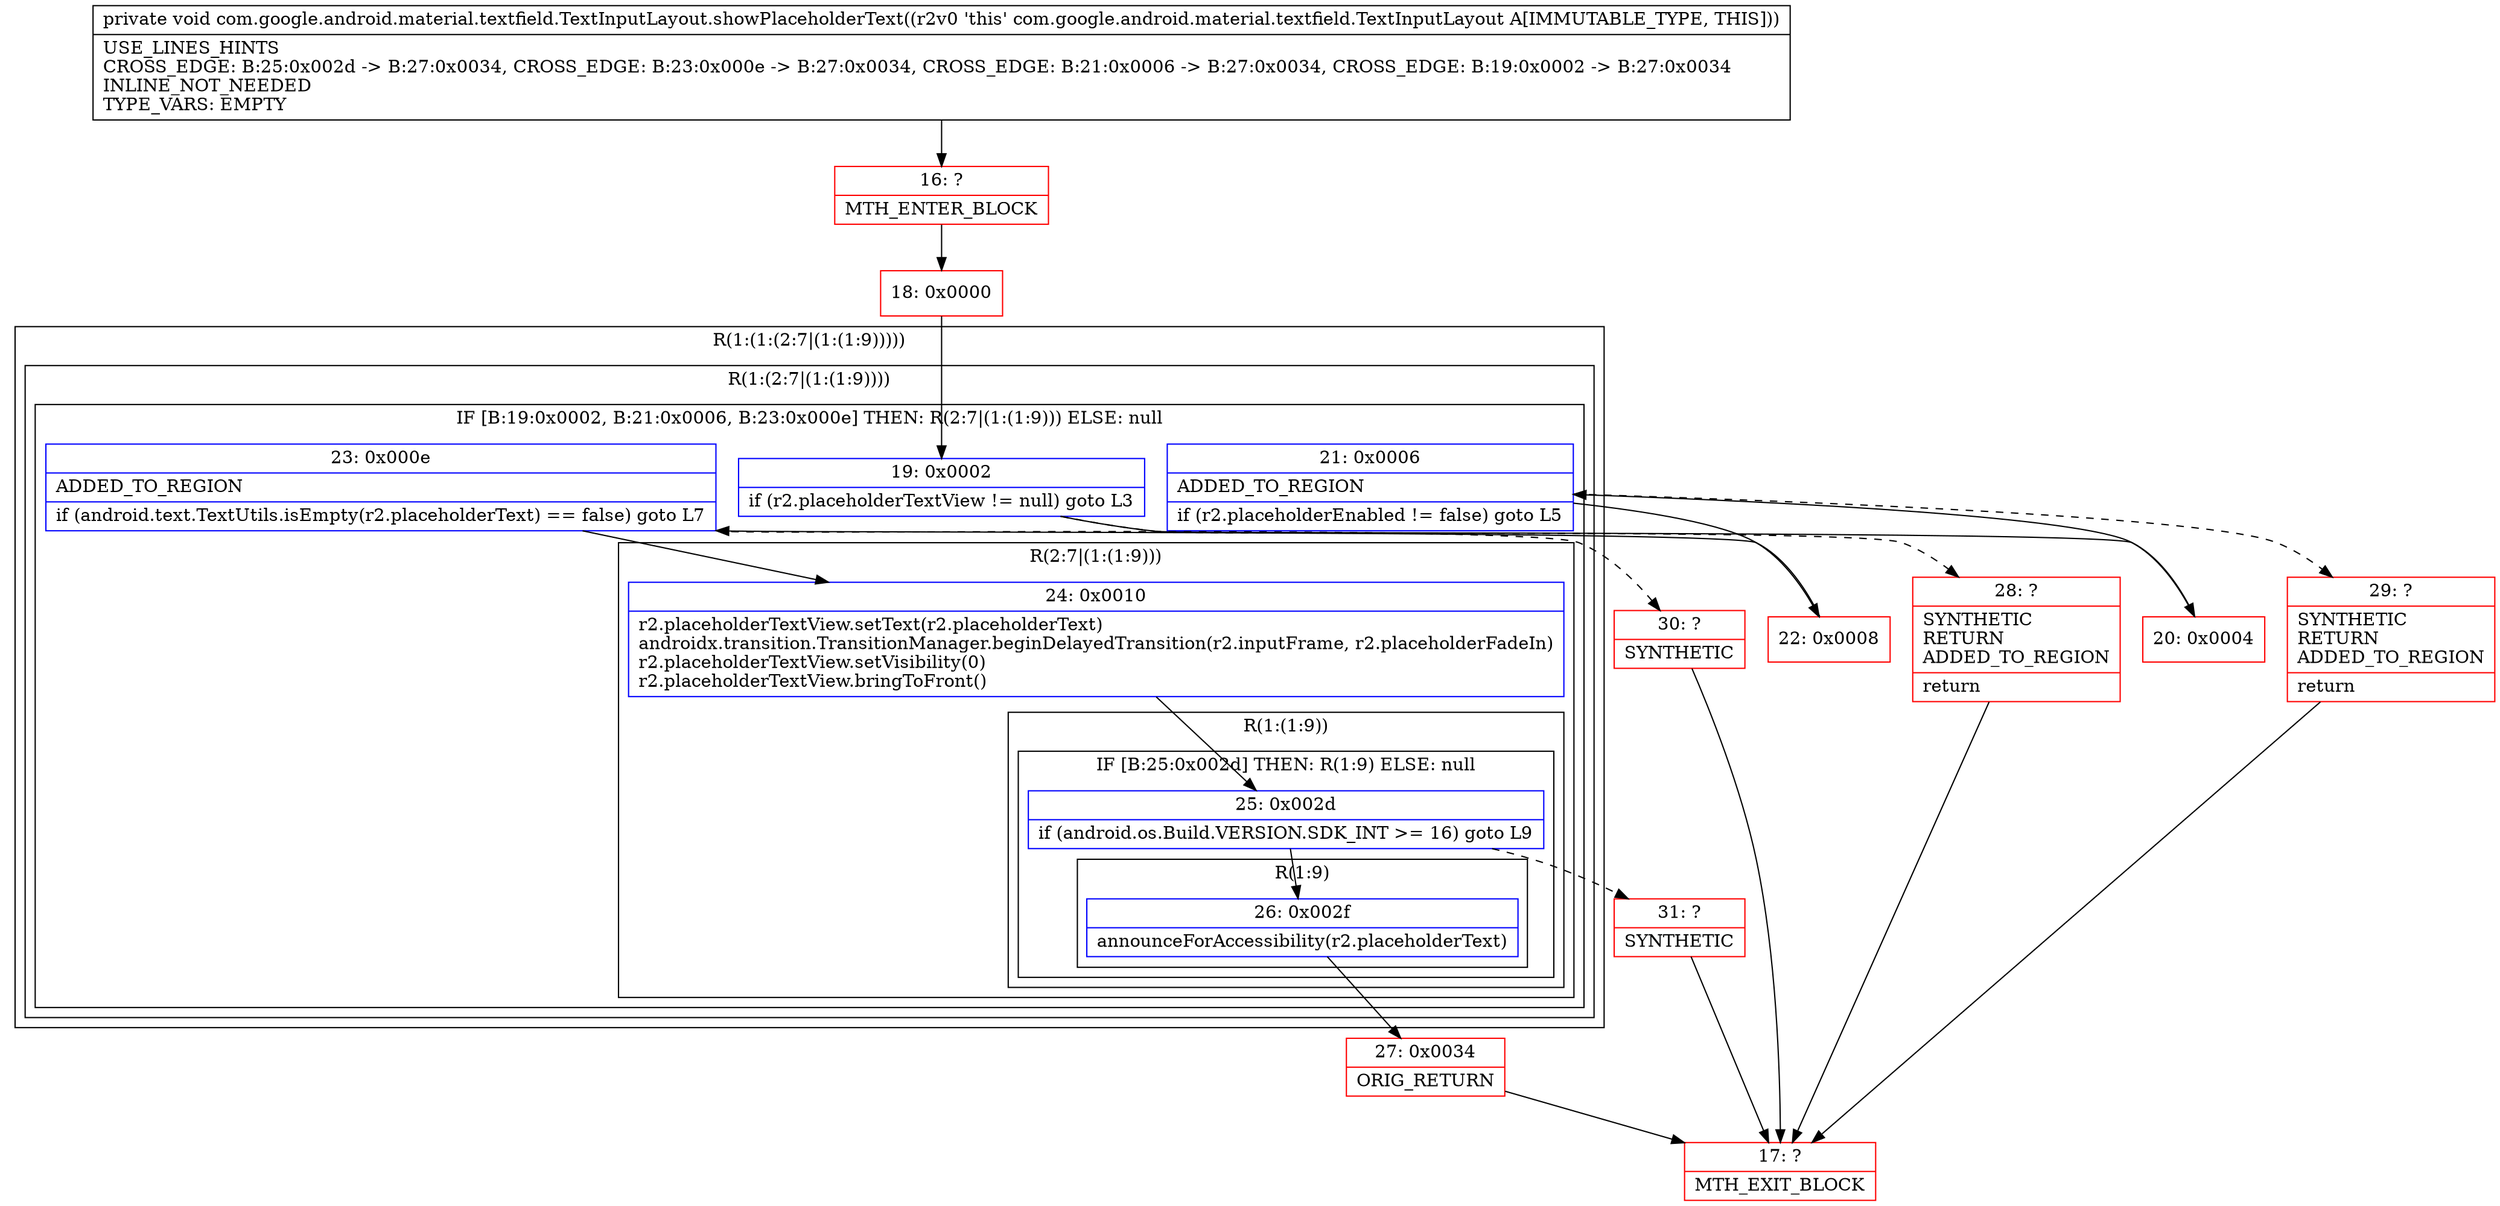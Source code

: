 digraph "CFG forcom.google.android.material.textfield.TextInputLayout.showPlaceholderText()V" {
subgraph cluster_Region_972546011 {
label = "R(1:(1:(2:7|(1:(1:9)))))";
node [shape=record,color=blue];
subgraph cluster_Region_1089708272 {
label = "R(1:(2:7|(1:(1:9))))";
node [shape=record,color=blue];
subgraph cluster_IfRegion_1443230153 {
label = "IF [B:19:0x0002, B:21:0x0006, B:23:0x000e] THEN: R(2:7|(1:(1:9))) ELSE: null";
node [shape=record,color=blue];
Node_19 [shape=record,label="{19\:\ 0x0002|if (r2.placeholderTextView != null) goto L3\l}"];
Node_21 [shape=record,label="{21\:\ 0x0006|ADDED_TO_REGION\l|if (r2.placeholderEnabled != false) goto L5\l}"];
Node_23 [shape=record,label="{23\:\ 0x000e|ADDED_TO_REGION\l|if (android.text.TextUtils.isEmpty(r2.placeholderText) == false) goto L7\l}"];
subgraph cluster_Region_438051741 {
label = "R(2:7|(1:(1:9)))";
node [shape=record,color=blue];
Node_24 [shape=record,label="{24\:\ 0x0010|r2.placeholderTextView.setText(r2.placeholderText)\landroidx.transition.TransitionManager.beginDelayedTransition(r2.inputFrame, r2.placeholderFadeIn)\lr2.placeholderTextView.setVisibility(0)\lr2.placeholderTextView.bringToFront()\l}"];
subgraph cluster_Region_496123394 {
label = "R(1:(1:9))";
node [shape=record,color=blue];
subgraph cluster_IfRegion_1086056800 {
label = "IF [B:25:0x002d] THEN: R(1:9) ELSE: null";
node [shape=record,color=blue];
Node_25 [shape=record,label="{25\:\ 0x002d|if (android.os.Build.VERSION.SDK_INT \>= 16) goto L9\l}"];
subgraph cluster_Region_969523975 {
label = "R(1:9)";
node [shape=record,color=blue];
Node_26 [shape=record,label="{26\:\ 0x002f|announceForAccessibility(r2.placeholderText)\l}"];
}
}
}
}
}
}
}
Node_16 [shape=record,color=red,label="{16\:\ ?|MTH_ENTER_BLOCK\l}"];
Node_18 [shape=record,color=red,label="{18\:\ 0x0000}"];
Node_20 [shape=record,color=red,label="{20\:\ 0x0004}"];
Node_22 [shape=record,color=red,label="{22\:\ 0x0008}"];
Node_27 [shape=record,color=red,label="{27\:\ 0x0034|ORIG_RETURN\l}"];
Node_17 [shape=record,color=red,label="{17\:\ ?|MTH_EXIT_BLOCK\l}"];
Node_31 [shape=record,color=red,label="{31\:\ ?|SYNTHETIC\l}"];
Node_30 [shape=record,color=red,label="{30\:\ ?|SYNTHETIC\l}"];
Node_29 [shape=record,color=red,label="{29\:\ ?|SYNTHETIC\lRETURN\lADDED_TO_REGION\l|return\l}"];
Node_28 [shape=record,color=red,label="{28\:\ ?|SYNTHETIC\lRETURN\lADDED_TO_REGION\l|return\l}"];
MethodNode[shape=record,label="{private void com.google.android.material.textfield.TextInputLayout.showPlaceholderText((r2v0 'this' com.google.android.material.textfield.TextInputLayout A[IMMUTABLE_TYPE, THIS]))  | USE_LINES_HINTS\lCROSS_EDGE: B:25:0x002d \-\> B:27:0x0034, CROSS_EDGE: B:23:0x000e \-\> B:27:0x0034, CROSS_EDGE: B:21:0x0006 \-\> B:27:0x0034, CROSS_EDGE: B:19:0x0002 \-\> B:27:0x0034\lINLINE_NOT_NEEDED\lTYPE_VARS: EMPTY\l}"];
MethodNode -> Node_16;Node_19 -> Node_20;
Node_19 -> Node_28[style=dashed];
Node_21 -> Node_22;
Node_21 -> Node_29[style=dashed];
Node_23 -> Node_24;
Node_23 -> Node_30[style=dashed];
Node_24 -> Node_25;
Node_25 -> Node_26;
Node_25 -> Node_31[style=dashed];
Node_26 -> Node_27;
Node_16 -> Node_18;
Node_18 -> Node_19;
Node_20 -> Node_21;
Node_22 -> Node_23;
Node_27 -> Node_17;
Node_31 -> Node_17;
Node_30 -> Node_17;
Node_29 -> Node_17;
Node_28 -> Node_17;
}

